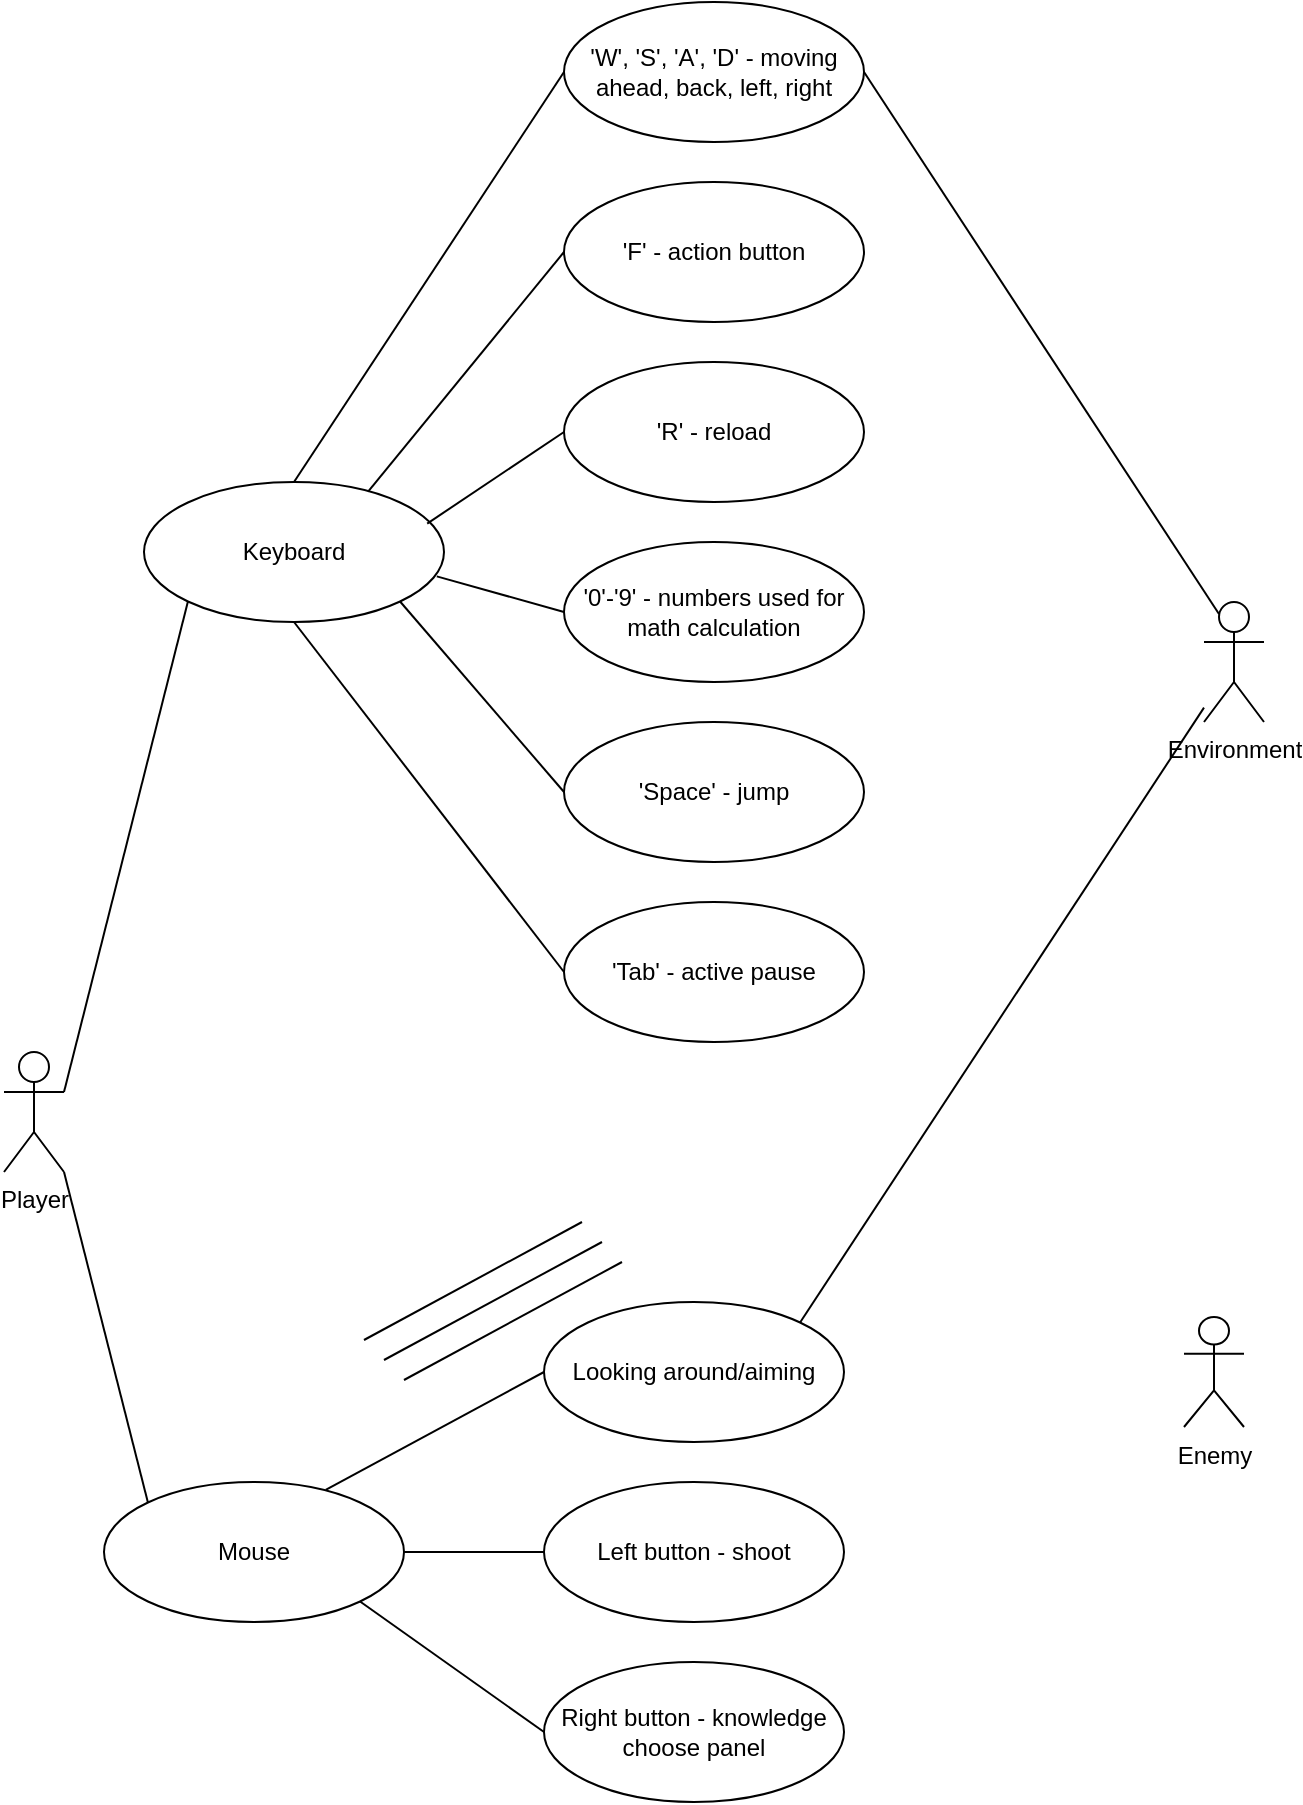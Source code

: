 <mxfile version="24.7.5">
  <diagram name="Strona-1" id="cKjuNzT2Nae0eT2EPPU0">
    <mxGraphModel dx="1042" dy="567" grid="1" gridSize="10" guides="1" tooltips="1" connect="1" arrows="1" fold="1" page="1" pageScale="1" pageWidth="827" pageHeight="1169" math="0" shadow="0">
      <root>
        <mxCell id="0" />
        <mxCell id="1" parent="0" />
        <mxCell id="ACukHOSOi4DWsUtb9feT-1" value="Player" style="shape=umlActor;verticalLabelPosition=bottom;verticalAlign=top;html=1;outlineConnect=0;" vertex="1" parent="1">
          <mxGeometry x="80" y="555" width="30" height="60" as="geometry" />
        </mxCell>
        <mxCell id="ACukHOSOi4DWsUtb9feT-6" value="&#39;W&#39;, &#39;S&#39;, &#39;A&#39;, &#39;D&#39; - moving ahead, back, left, right" style="ellipse;whiteSpace=wrap;html=1;" vertex="1" parent="1">
          <mxGeometry x="360" y="30" width="150" height="70" as="geometry" />
        </mxCell>
        <mxCell id="ACukHOSOi4DWsUtb9feT-7" value="&#39;F&#39; - action button" style="ellipse;whiteSpace=wrap;html=1;" vertex="1" parent="1">
          <mxGeometry x="360" y="120" width="150" height="70" as="geometry" />
        </mxCell>
        <mxCell id="ACukHOSOi4DWsUtb9feT-8" value="&#39;Space&#39; - jump" style="ellipse;whiteSpace=wrap;html=1;" vertex="1" parent="1">
          <mxGeometry x="360" y="390" width="150" height="70" as="geometry" />
        </mxCell>
        <mxCell id="ACukHOSOi4DWsUtb9feT-9" value="Keyboard" style="ellipse;whiteSpace=wrap;html=1;" vertex="1" parent="1">
          <mxGeometry x="150" y="270" width="150" height="70" as="geometry" />
        </mxCell>
        <mxCell id="ACukHOSOi4DWsUtb9feT-10" value="Mouse" style="ellipse;whiteSpace=wrap;html=1;" vertex="1" parent="1">
          <mxGeometry x="130" y="770" width="150" height="70" as="geometry" />
        </mxCell>
        <mxCell id="ACukHOSOi4DWsUtb9feT-11" value="&#39;Tab&#39; - active pause" style="ellipse;whiteSpace=wrap;html=1;" vertex="1" parent="1">
          <mxGeometry x="360" y="480" width="150" height="70" as="geometry" />
        </mxCell>
        <mxCell id="ACukHOSOi4DWsUtb9feT-12" value="Looking around/aiming" style="ellipse;whiteSpace=wrap;html=1;" vertex="1" parent="1">
          <mxGeometry x="350" y="680" width="150" height="70" as="geometry" />
        </mxCell>
        <mxCell id="ACukHOSOi4DWsUtb9feT-14" value="Left button - shoot" style="ellipse;whiteSpace=wrap;html=1;" vertex="1" parent="1">
          <mxGeometry x="350" y="770" width="150" height="70" as="geometry" />
        </mxCell>
        <mxCell id="ACukHOSOi4DWsUtb9feT-15" value="&#39;R&#39; - reload" style="ellipse;whiteSpace=wrap;html=1;" vertex="1" parent="1">
          <mxGeometry x="360" y="210" width="150" height="70" as="geometry" />
        </mxCell>
        <mxCell id="ACukHOSOi4DWsUtb9feT-16" value="&#39;0&#39;-&#39;9&#39; - numbers used for math calculation" style="ellipse;whiteSpace=wrap;html=1;" vertex="1" parent="1">
          <mxGeometry x="360" y="300" width="150" height="70" as="geometry" />
        </mxCell>
        <mxCell id="ACukHOSOi4DWsUtb9feT-18" value="Right button - knowledge choose panel" style="ellipse;whiteSpace=wrap;html=1;" vertex="1" parent="1">
          <mxGeometry x="350" y="860" width="150" height="70" as="geometry" />
        </mxCell>
        <mxCell id="ACukHOSOi4DWsUtb9feT-19" value="Environment" style="shape=umlActor;verticalLabelPosition=bottom;verticalAlign=top;html=1;outlineConnect=0;" vertex="1" parent="1">
          <mxGeometry x="680" y="330" width="30" height="60" as="geometry" />
        </mxCell>
        <mxCell id="ACukHOSOi4DWsUtb9feT-22" value="Enemy" style="shape=umlActor;verticalLabelPosition=bottom;verticalAlign=top;html=1;outlineConnect=0;" vertex="1" parent="1">
          <mxGeometry x="670" y="687.5" width="30" height="55" as="geometry" />
        </mxCell>
        <mxCell id="ACukHOSOi4DWsUtb9feT-23" value="" style="endArrow=none;html=1;rounded=0;exitX=0.739;exitY=0.057;exitDx=0;exitDy=0;exitPerimeter=0;entryX=0;entryY=0.5;entryDx=0;entryDy=0;" edge="1" parent="1" source="ACukHOSOi4DWsUtb9feT-10" target="ACukHOSOi4DWsUtb9feT-12">
          <mxGeometry width="50" height="50" relative="1" as="geometry">
            <mxPoint x="380" y="660" as="sourcePoint" />
            <mxPoint x="430" y="610" as="targetPoint" />
          </mxGeometry>
        </mxCell>
        <mxCell id="ACukHOSOi4DWsUtb9feT-24" value="" style="endArrow=none;html=1;rounded=0;exitX=1;exitY=0.5;exitDx=0;exitDy=0;entryX=0;entryY=0.5;entryDx=0;entryDy=0;" edge="1" parent="1" source="ACukHOSOi4DWsUtb9feT-10" target="ACukHOSOi4DWsUtb9feT-14">
          <mxGeometry width="50" height="50" relative="1" as="geometry">
            <mxPoint x="261" y="784" as="sourcePoint" />
            <mxPoint x="360" y="725" as="targetPoint" />
          </mxGeometry>
        </mxCell>
        <mxCell id="ACukHOSOi4DWsUtb9feT-25" value="" style="endArrow=none;html=1;rounded=0;exitX=1;exitY=1;exitDx=0;exitDy=0;entryX=0;entryY=0.5;entryDx=0;entryDy=0;" edge="1" parent="1" source="ACukHOSOi4DWsUtb9feT-10" target="ACukHOSOi4DWsUtb9feT-18">
          <mxGeometry width="50" height="50" relative="1" as="geometry">
            <mxPoint x="290" y="815" as="sourcePoint" />
            <mxPoint x="360" y="815" as="targetPoint" />
          </mxGeometry>
        </mxCell>
        <mxCell id="ACukHOSOi4DWsUtb9feT-26" value="" style="endArrow=none;html=1;rounded=0;exitX=1;exitY=0.333;exitDx=0;exitDy=0;exitPerimeter=0;entryX=0;entryY=1;entryDx=0;entryDy=0;" edge="1" parent="1" source="ACukHOSOi4DWsUtb9feT-1" target="ACukHOSOi4DWsUtb9feT-9">
          <mxGeometry width="50" height="50" relative="1" as="geometry">
            <mxPoint x="230" y="669" as="sourcePoint" />
            <mxPoint x="339" y="610" as="targetPoint" />
          </mxGeometry>
        </mxCell>
        <mxCell id="ACukHOSOi4DWsUtb9feT-27" value="" style="endArrow=none;html=1;rounded=0;exitX=1;exitY=1;exitDx=0;exitDy=0;exitPerimeter=0;entryX=0;entryY=0;entryDx=0;entryDy=0;" edge="1" parent="1" source="ACukHOSOi4DWsUtb9feT-1" target="ACukHOSOi4DWsUtb9feT-10">
          <mxGeometry width="50" height="50" relative="1" as="geometry">
            <mxPoint x="240" y="679" as="sourcePoint" />
            <mxPoint x="349" y="620" as="targetPoint" />
          </mxGeometry>
        </mxCell>
        <mxCell id="ACukHOSOi4DWsUtb9feT-28" value="" style="endArrow=none;html=1;rounded=0;exitX=0.5;exitY=0;exitDx=0;exitDy=0;entryX=0;entryY=0.5;entryDx=0;entryDy=0;" edge="1" parent="1" source="ACukHOSOi4DWsUtb9feT-9" target="ACukHOSOi4DWsUtb9feT-6">
          <mxGeometry width="50" height="50" relative="1" as="geometry">
            <mxPoint x="120" y="149" as="sourcePoint" />
            <mxPoint x="229" y="90" as="targetPoint" />
          </mxGeometry>
        </mxCell>
        <mxCell id="ACukHOSOi4DWsUtb9feT-29" value="" style="endArrow=none;html=1;rounded=0;exitX=0.739;exitY=0.057;exitDx=0;exitDy=0;exitPerimeter=0;entryX=0;entryY=0.5;entryDx=0;entryDy=0;" edge="1" parent="1">
          <mxGeometry width="50" height="50" relative="1" as="geometry">
            <mxPoint x="260" y="699" as="sourcePoint" />
            <mxPoint x="369" y="640" as="targetPoint" />
          </mxGeometry>
        </mxCell>
        <mxCell id="ACukHOSOi4DWsUtb9feT-30" value="" style="endArrow=none;html=1;rounded=0;exitX=0.739;exitY=0.057;exitDx=0;exitDy=0;exitPerimeter=0;entryX=0;entryY=0.5;entryDx=0;entryDy=0;" edge="1" parent="1">
          <mxGeometry width="50" height="50" relative="1" as="geometry">
            <mxPoint x="270" y="709" as="sourcePoint" />
            <mxPoint x="379" y="650" as="targetPoint" />
          </mxGeometry>
        </mxCell>
        <mxCell id="ACukHOSOi4DWsUtb9feT-31" value="" style="endArrow=none;html=1;rounded=0;exitX=0.739;exitY=0.057;exitDx=0;exitDy=0;exitPerimeter=0;entryX=0;entryY=0.5;entryDx=0;entryDy=0;" edge="1" parent="1">
          <mxGeometry width="50" height="50" relative="1" as="geometry">
            <mxPoint x="280" y="719" as="sourcePoint" />
            <mxPoint x="389" y="660" as="targetPoint" />
          </mxGeometry>
        </mxCell>
        <mxCell id="ACukHOSOi4DWsUtb9feT-32" value="" style="endArrow=none;html=1;rounded=0;exitX=1;exitY=0;exitDx=0;exitDy=0;" edge="1" parent="1" source="ACukHOSOi4DWsUtb9feT-12" target="ACukHOSOi4DWsUtb9feT-19">
          <mxGeometry width="50" height="50" relative="1" as="geometry">
            <mxPoint x="290" y="729" as="sourcePoint" />
            <mxPoint x="399" y="670" as="targetPoint" />
          </mxGeometry>
        </mxCell>
        <mxCell id="ACukHOSOi4DWsUtb9feT-33" value="" style="endArrow=none;html=1;rounded=0;exitX=0.747;exitY=0.069;exitDx=0;exitDy=0;exitPerimeter=0;entryX=0;entryY=0.5;entryDx=0;entryDy=0;" edge="1" parent="1" source="ACukHOSOi4DWsUtb9feT-9" target="ACukHOSOi4DWsUtb9feT-7">
          <mxGeometry width="50" height="50" relative="1" as="geometry">
            <mxPoint x="130" y="159" as="sourcePoint" />
            <mxPoint x="239" y="100" as="targetPoint" />
          </mxGeometry>
        </mxCell>
        <mxCell id="ACukHOSOi4DWsUtb9feT-34" value="" style="endArrow=none;html=1;rounded=0;exitX=0.944;exitY=0.297;exitDx=0;exitDy=0;exitPerimeter=0;entryX=0;entryY=0.5;entryDx=0;entryDy=0;" edge="1" parent="1" source="ACukHOSOi4DWsUtb9feT-9" target="ACukHOSOi4DWsUtb9feT-15">
          <mxGeometry width="50" height="50" relative="1" as="geometry">
            <mxPoint x="140" y="169" as="sourcePoint" />
            <mxPoint x="249" y="110" as="targetPoint" />
          </mxGeometry>
        </mxCell>
        <mxCell id="ACukHOSOi4DWsUtb9feT-35" value="" style="endArrow=none;html=1;rounded=0;exitX=0.976;exitY=0.674;exitDx=0;exitDy=0;exitPerimeter=0;entryX=0;entryY=0.5;entryDx=0;entryDy=0;" edge="1" parent="1" source="ACukHOSOi4DWsUtb9feT-9" target="ACukHOSOi4DWsUtb9feT-16">
          <mxGeometry width="50" height="50" relative="1" as="geometry">
            <mxPoint x="150" y="179" as="sourcePoint" />
            <mxPoint x="259" y="120" as="targetPoint" />
          </mxGeometry>
        </mxCell>
        <mxCell id="ACukHOSOi4DWsUtb9feT-36" value="" style="endArrow=none;html=1;rounded=0;exitX=1;exitY=1;exitDx=0;exitDy=0;entryX=0;entryY=0.5;entryDx=0;entryDy=0;" edge="1" parent="1" source="ACukHOSOi4DWsUtb9feT-9" target="ACukHOSOi4DWsUtb9feT-8">
          <mxGeometry width="50" height="50" relative="1" as="geometry">
            <mxPoint x="160" y="189" as="sourcePoint" />
            <mxPoint x="269" y="130" as="targetPoint" />
          </mxGeometry>
        </mxCell>
        <mxCell id="ACukHOSOi4DWsUtb9feT-37" value="" style="endArrow=none;html=1;rounded=0;exitX=0.5;exitY=1;exitDx=0;exitDy=0;entryX=0;entryY=0.5;entryDx=0;entryDy=0;" edge="1" parent="1" source="ACukHOSOi4DWsUtb9feT-9" target="ACukHOSOi4DWsUtb9feT-11">
          <mxGeometry width="50" height="50" relative="1" as="geometry">
            <mxPoint x="170" y="199" as="sourcePoint" />
            <mxPoint x="279" y="140" as="targetPoint" />
          </mxGeometry>
        </mxCell>
        <mxCell id="ACukHOSOi4DWsUtb9feT-38" value="" style="endArrow=none;html=1;rounded=0;exitX=1;exitY=0.5;exitDx=0;exitDy=0;entryX=0.25;entryY=0.1;entryDx=0;entryDy=0;entryPerimeter=0;" edge="1" parent="1" source="ACukHOSOi4DWsUtb9feT-6" target="ACukHOSOi4DWsUtb9feT-19">
          <mxGeometry width="50" height="50" relative="1" as="geometry">
            <mxPoint x="180" y="209" as="sourcePoint" />
            <mxPoint x="289" y="150" as="targetPoint" />
          </mxGeometry>
        </mxCell>
      </root>
    </mxGraphModel>
  </diagram>
</mxfile>
